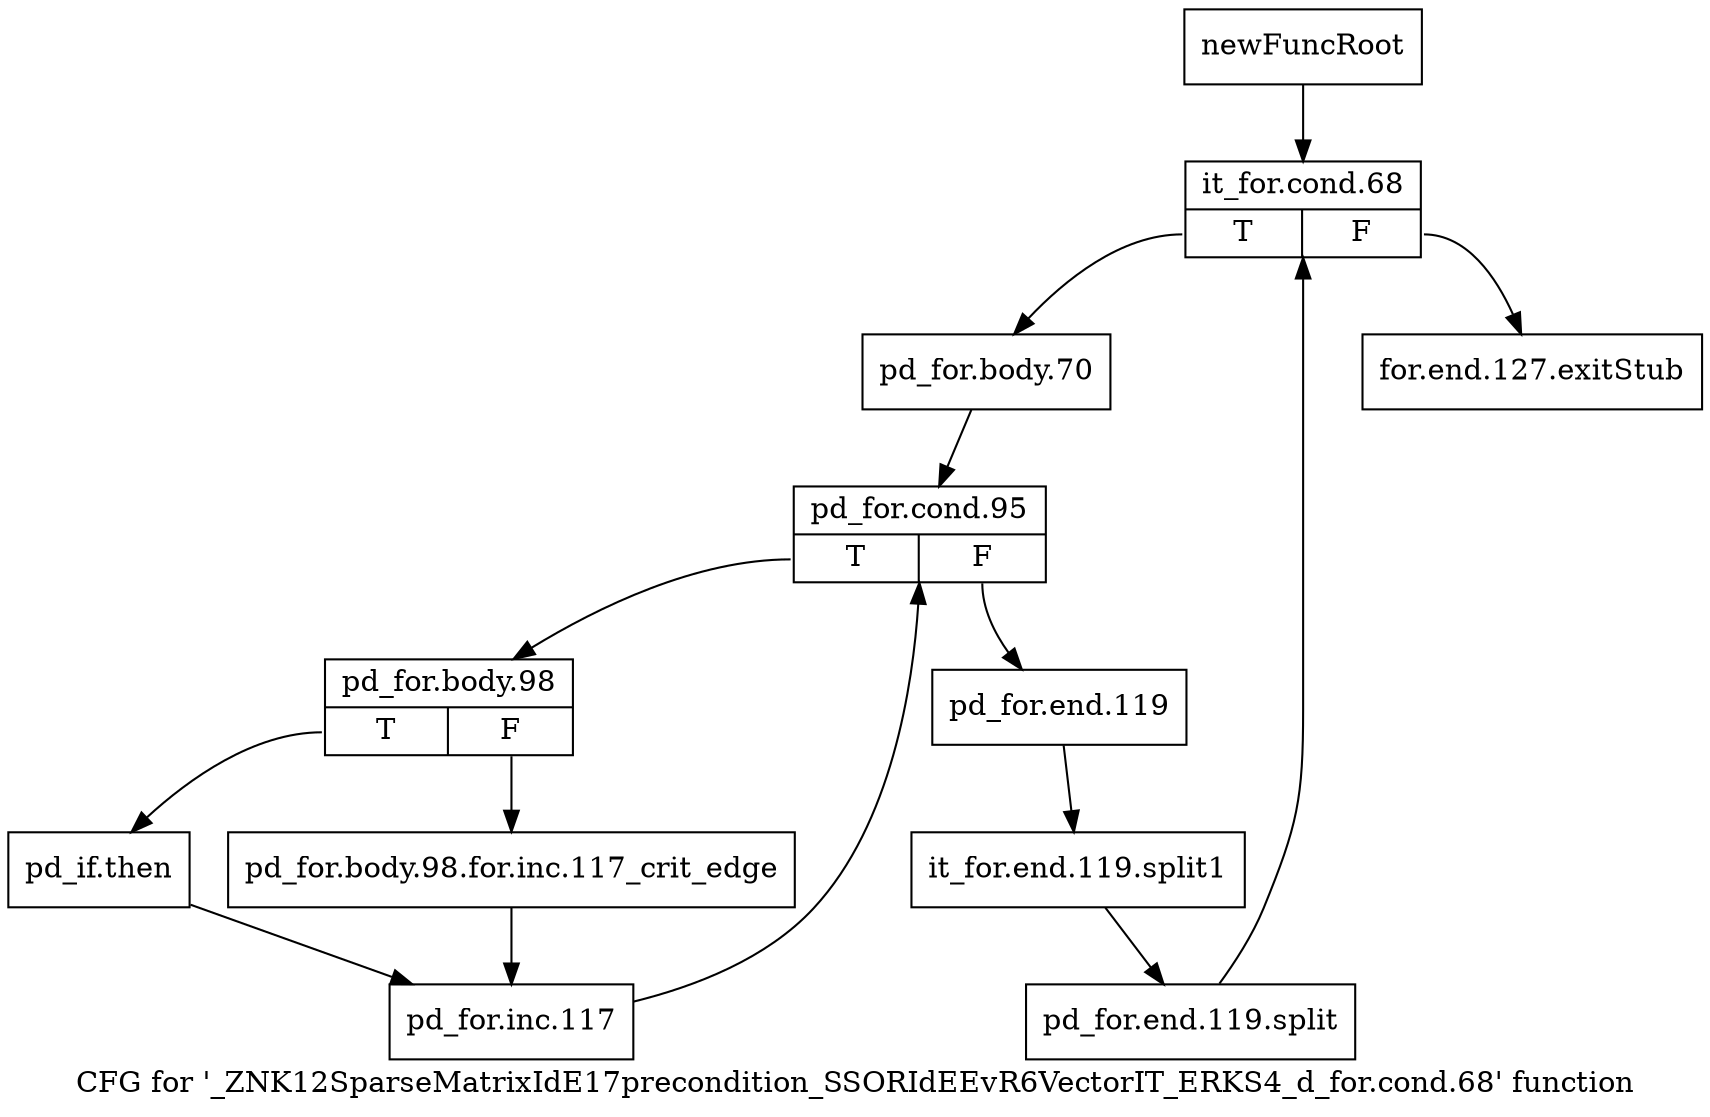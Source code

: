 digraph "CFG for '_ZNK12SparseMatrixIdE17precondition_SSORIdEEvR6VectorIT_ERKS4_d_for.cond.68' function" {
	label="CFG for '_ZNK12SparseMatrixIdE17precondition_SSORIdEEvR6VectorIT_ERKS4_d_for.cond.68' function";

	Node0x96a1a10 [shape=record,label="{newFuncRoot}"];
	Node0x96a1a10 -> Node0x96a1ab0;
	Node0x96a1a60 [shape=record,label="{for.end.127.exitStub}"];
	Node0x96a1ab0 [shape=record,label="{it_for.cond.68|{<s0>T|<s1>F}}"];
	Node0x96a1ab0:s0 -> Node0x96a1b00;
	Node0x96a1ab0:s1 -> Node0x96a1a60;
	Node0x96a1b00 [shape=record,label="{pd_for.body.70}"];
	Node0x96a1b00 -> Node0x96a1b50;
	Node0x96a1b50 [shape=record,label="{pd_for.cond.95|{<s0>T|<s1>F}}"];
	Node0x96a1b50:s0 -> Node0x96a1bf0;
	Node0x96a1b50:s1 -> Node0x96a1ba0;
	Node0x96a1ba0 [shape=record,label="{pd_for.end.119}"];
	Node0x96a1ba0 -> Node0xaafb5f0;
	Node0xaafb5f0 [shape=record,label="{it_for.end.119.split1}"];
	Node0xaafb5f0 -> Node0xaafb190;
	Node0xaafb190 [shape=record,label="{pd_for.end.119.split}"];
	Node0xaafb190 -> Node0x96a1ab0;
	Node0x96a1bf0 [shape=record,label="{pd_for.body.98|{<s0>T|<s1>F}}"];
	Node0x96a1bf0:s0 -> Node0x96a1c90;
	Node0x96a1bf0:s1 -> Node0x96a1c40;
	Node0x96a1c40 [shape=record,label="{pd_for.body.98.for.inc.117_crit_edge}"];
	Node0x96a1c40 -> Node0x96a1ce0;
	Node0x96a1c90 [shape=record,label="{pd_if.then}"];
	Node0x96a1c90 -> Node0x96a1ce0;
	Node0x96a1ce0 [shape=record,label="{pd_for.inc.117}"];
	Node0x96a1ce0 -> Node0x96a1b50;
}
